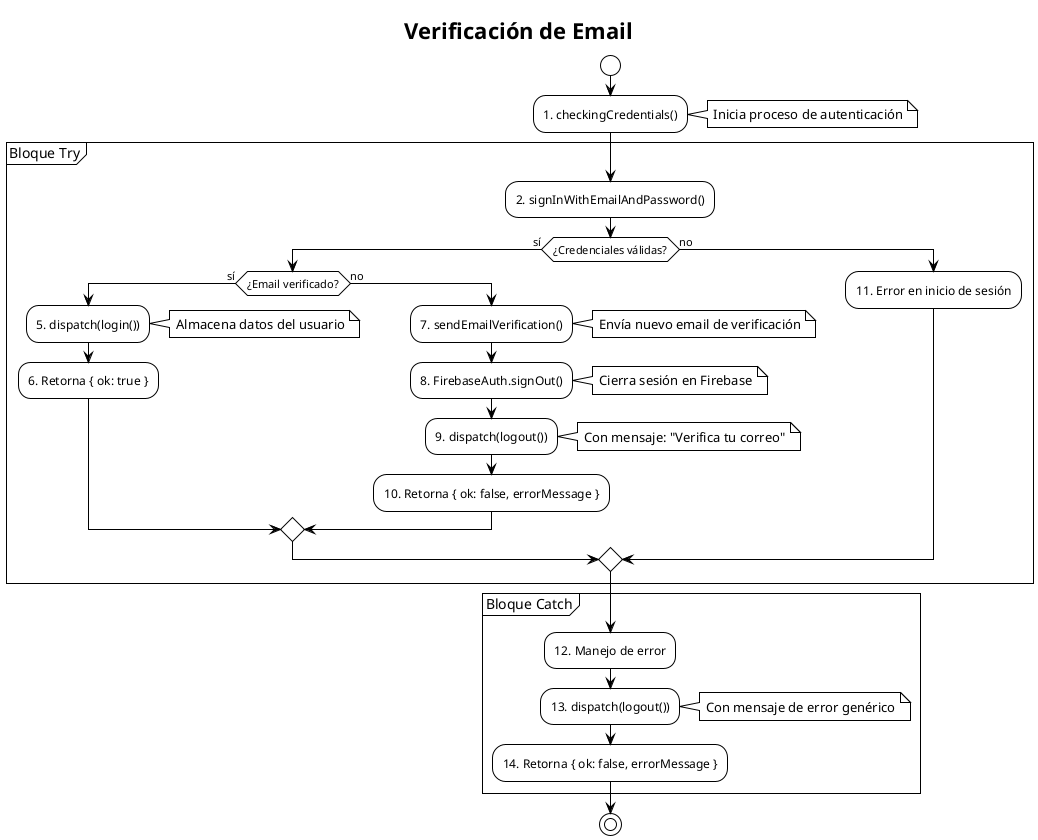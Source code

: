 @startuml PCB-A-03
!theme plain
skinparam backgroundColor white
skinparam defaultFontName Arial
skinparam defaultFontColor black
skinparam arrowColor black
skinparam shadowing false

title Verificación de Email

start
' 1
:1. checkingCredentials();
note right: Inicia proceso de autenticación

partition "Bloque Try" {
  ' 2
  :2. signInWithEmailAndPassword();
  
  ' 3 - Decisión 1
  if (¿Credenciales válidas?) then (sí)
    ' 4 - Decisión 2
    if (¿Email verificado?) then (sí)
      ' 5
      :5. dispatch(login());
      note right: Almacena datos del usuario
      ' 6
      :6. Retorna { ok: true };
    else (no)
      ' 7
      :7. sendEmailVerification();
      note right: Envía nuevo email de verificación
      ' 8
      :8. FirebaseAuth.signOut();
      note right: Cierra sesión en Firebase
      ' 9
      :9. dispatch(logout());
      note right: Con mensaje: "Verifica tu correo"
      ' 10
      :10. Retorna { ok: false, errorMessage };
    endif
  else (no)
    ' 11
    :11. Error en inicio de sesión;
  endif
}

partition "Bloque Catch" {
  ' 12 - Decisión 3
  :12. Manejo de error;
  ' 13
  :13. dispatch(logout());
  note right: Con mensaje de error genérico
  ' 14
  :14. Retorna { ok: false, errorMessage };
}

stop
@enduml